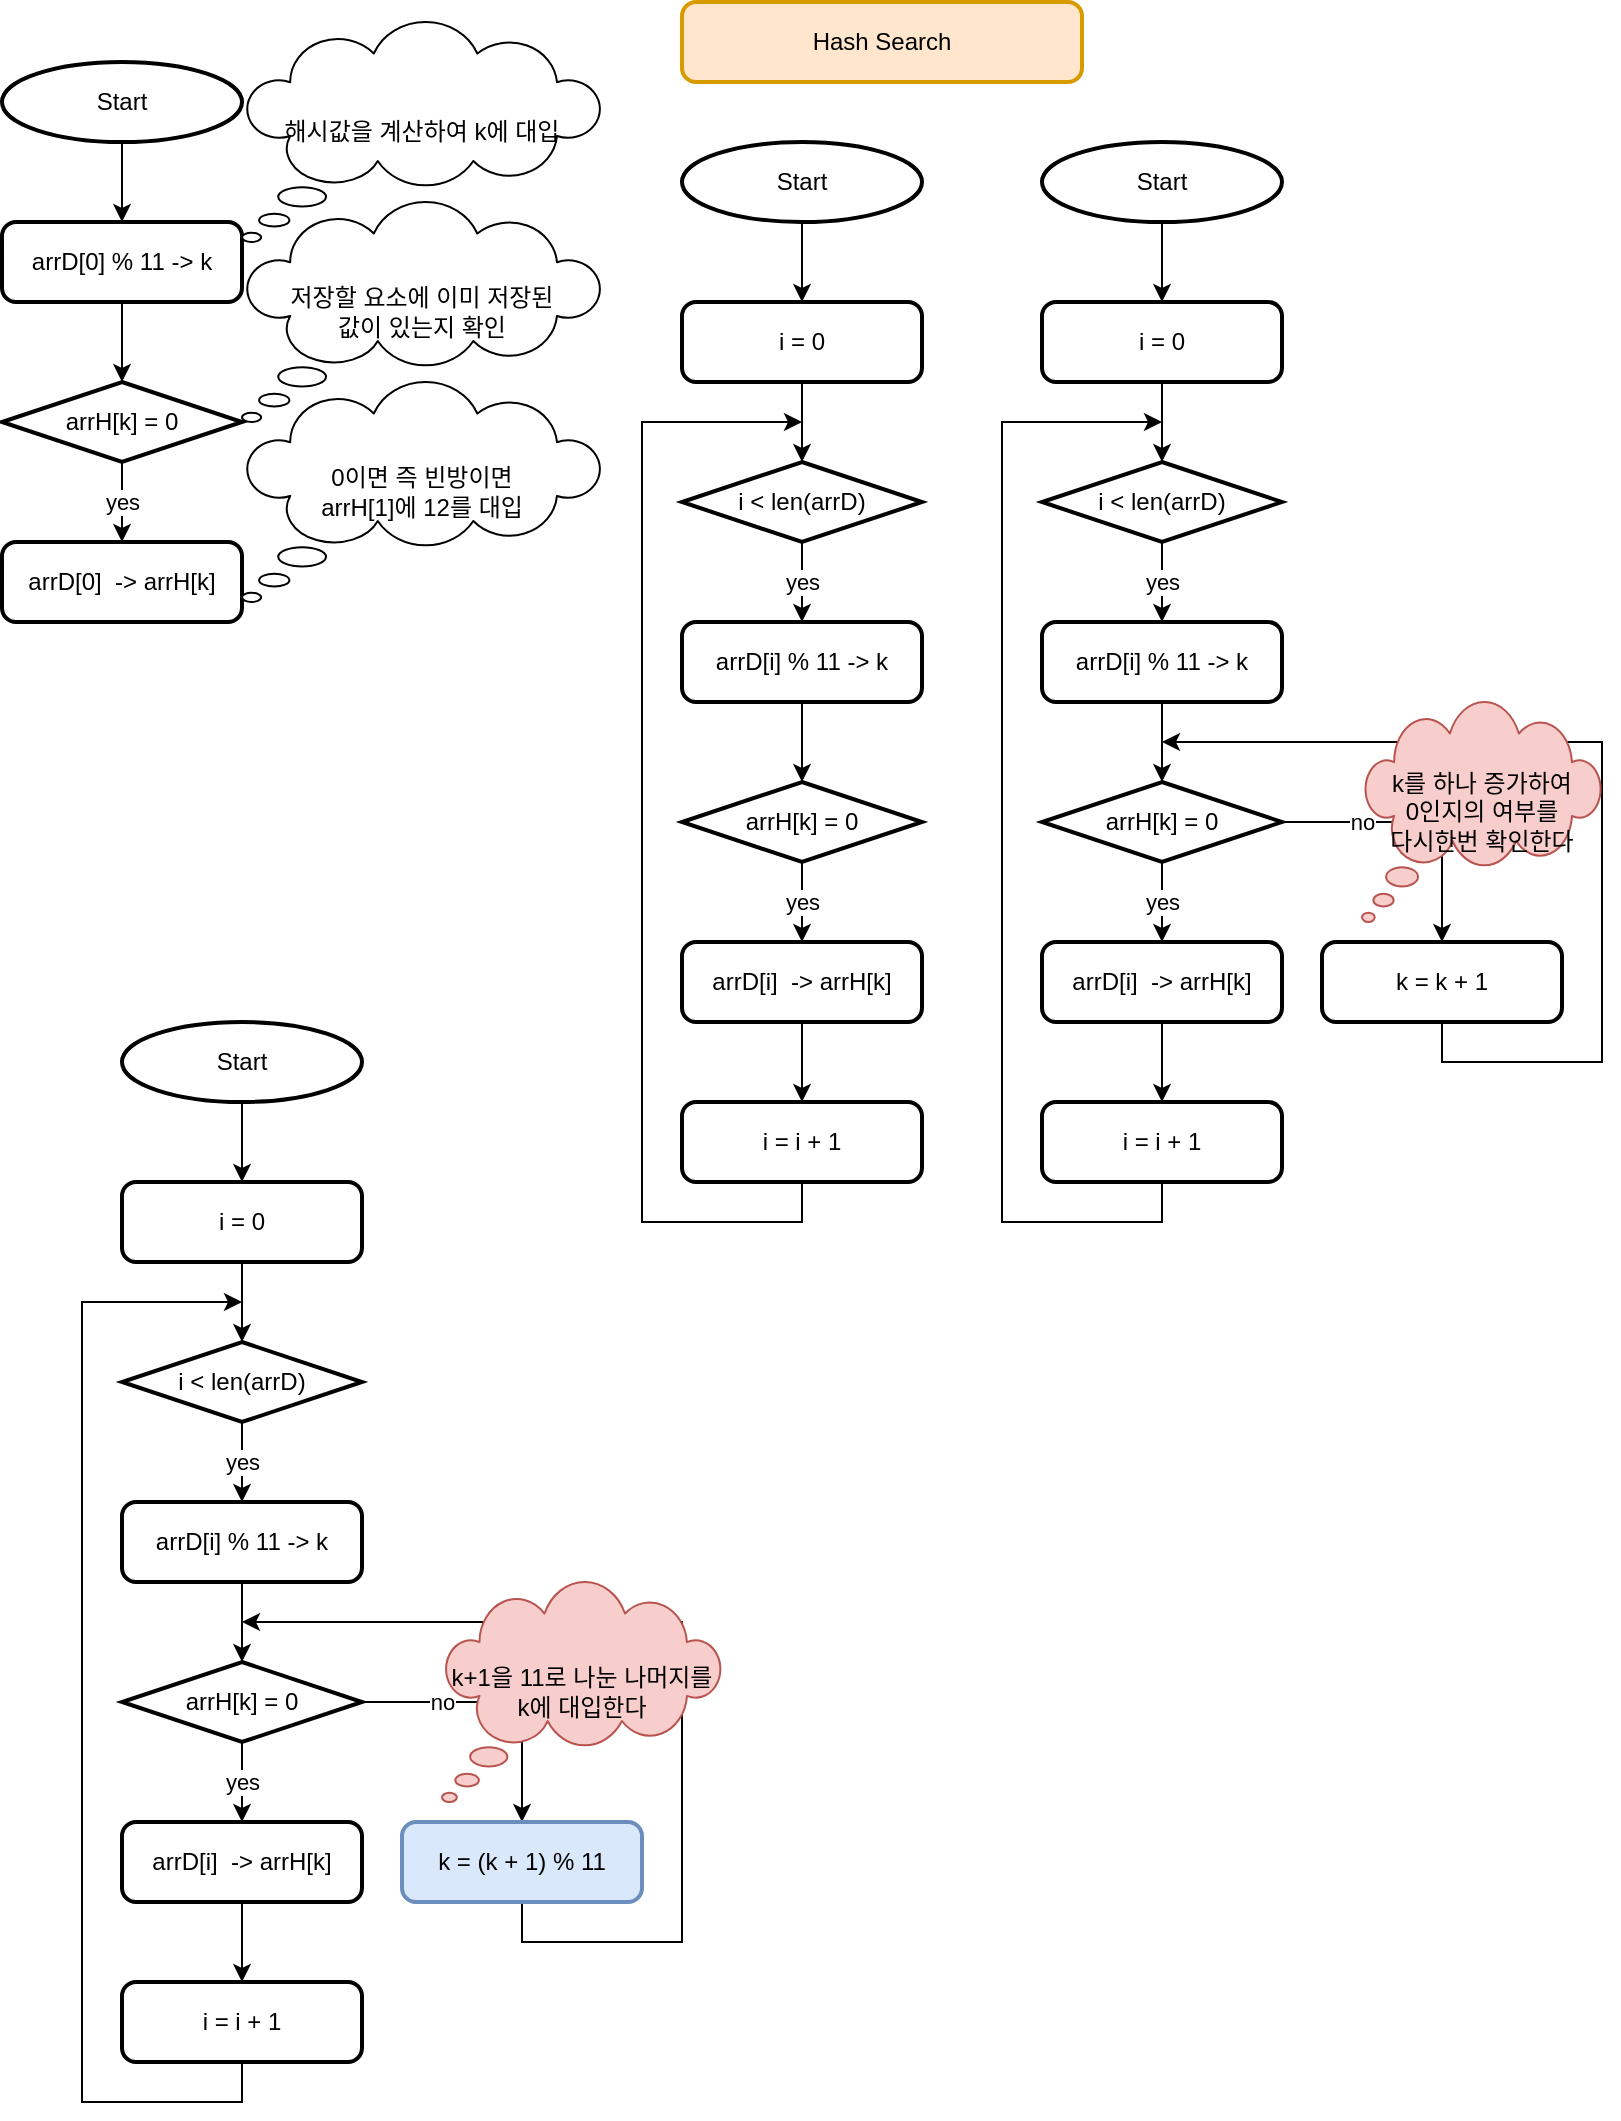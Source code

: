 <mxfile version="16.4.0" type="device"><diagram id="ki5lTVzahEHNXo4popDO" name="페이지-1"><mxGraphModel dx="1038" dy="649" grid="1" gridSize="10" guides="1" tooltips="1" connect="1" arrows="1" fold="1" page="1" pageScale="1" pageWidth="827" pageHeight="1169" math="0" shadow="0"><root><mxCell id="0"/><mxCell id="1" parent="0"/><mxCell id="dK7ZaiZlTbjbyXuq1q5K-1" value="Hash Search" style="rounded=1;whiteSpace=wrap;html=1;absoluteArcSize=1;arcSize=14;strokeWidth=2;fillColor=#ffe6cc;strokeColor=#d79b00;" vertex="1" parent="1"><mxGeometry x="360" y="10" width="200" height="40" as="geometry"/></mxCell><mxCell id="dK7ZaiZlTbjbyXuq1q5K-5" style="edgeStyle=orthogonalEdgeStyle;rounded=0;orthogonalLoop=1;jettySize=auto;html=1;entryX=0.5;entryY=0;entryDx=0;entryDy=0;" edge="1" parent="1" source="dK7ZaiZlTbjbyXuq1q5K-2" target="dK7ZaiZlTbjbyXuq1q5K-3"><mxGeometry relative="1" as="geometry"/></mxCell><mxCell id="dK7ZaiZlTbjbyXuq1q5K-2" value="Start" style="strokeWidth=2;html=1;shape=mxgraph.flowchart.start_2;whiteSpace=wrap;" vertex="1" parent="1"><mxGeometry x="20" y="40" width="120" height="40" as="geometry"/></mxCell><mxCell id="dK7ZaiZlTbjbyXuq1q5K-6" style="edgeStyle=orthogonalEdgeStyle;rounded=0;orthogonalLoop=1;jettySize=auto;html=1;entryX=0.5;entryY=0;entryDx=0;entryDy=0;entryPerimeter=0;" edge="1" parent="1" source="dK7ZaiZlTbjbyXuq1q5K-3" target="dK7ZaiZlTbjbyXuq1q5K-4"><mxGeometry relative="1" as="geometry"/></mxCell><mxCell id="dK7ZaiZlTbjbyXuq1q5K-3" value="arrD[0] % 11 -&amp;gt; k" style="rounded=1;whiteSpace=wrap;html=1;absoluteArcSize=1;arcSize=14;strokeWidth=2;" vertex="1" parent="1"><mxGeometry x="20" y="120" width="120" height="40" as="geometry"/></mxCell><mxCell id="dK7ZaiZlTbjbyXuq1q5K-8" value="yes" style="edgeStyle=orthogonalEdgeStyle;rounded=0;orthogonalLoop=1;jettySize=auto;html=1;entryX=0.5;entryY=0;entryDx=0;entryDy=0;" edge="1" parent="1" source="dK7ZaiZlTbjbyXuq1q5K-4" target="dK7ZaiZlTbjbyXuq1q5K-7"><mxGeometry relative="1" as="geometry"/></mxCell><mxCell id="dK7ZaiZlTbjbyXuq1q5K-4" value="arrH[k] = 0" style="strokeWidth=2;html=1;shape=mxgraph.flowchart.decision;whiteSpace=wrap;" vertex="1" parent="1"><mxGeometry x="20" y="200" width="120" height="40" as="geometry"/></mxCell><mxCell id="dK7ZaiZlTbjbyXuq1q5K-7" value="arrD[0]&amp;nbsp; -&amp;gt; arrH[k]" style="rounded=1;whiteSpace=wrap;html=1;absoluteArcSize=1;arcSize=14;strokeWidth=2;" vertex="1" parent="1"><mxGeometry x="20" y="280" width="120" height="40" as="geometry"/></mxCell><mxCell id="dK7ZaiZlTbjbyXuq1q5K-9" value="해시값을 계산하여 k에 대입&lt;br&gt;" style="whiteSpace=wrap;html=1;shape=mxgraph.basic.cloud_callout" vertex="1" parent="1"><mxGeometry x="140" y="20" width="180" height="110" as="geometry"/></mxCell><mxCell id="dK7ZaiZlTbjbyXuq1q5K-10" value="저장할 요소에 이미 저장된&lt;br&gt;값이 있는지 확인" style="whiteSpace=wrap;html=1;shape=mxgraph.basic.cloud_callout" vertex="1" parent="1"><mxGeometry x="140" y="110" width="180" height="110" as="geometry"/></mxCell><mxCell id="dK7ZaiZlTbjbyXuq1q5K-11" value="0이면 즉 빈방이면&lt;br&gt;arrH[1]에 12를 대입" style="whiteSpace=wrap;html=1;shape=mxgraph.basic.cloud_callout" vertex="1" parent="1"><mxGeometry x="140" y="200" width="180" height="110" as="geometry"/></mxCell><mxCell id="dK7ZaiZlTbjbyXuq1q5K-25" style="edgeStyle=orthogonalEdgeStyle;rounded=0;orthogonalLoop=1;jettySize=auto;html=1;entryX=0.5;entryY=0;entryDx=0;entryDy=0;" edge="1" parent="1" source="dK7ZaiZlTbjbyXuq1q5K-12" target="dK7ZaiZlTbjbyXuq1q5K-21"><mxGeometry relative="1" as="geometry"/></mxCell><mxCell id="dK7ZaiZlTbjbyXuq1q5K-12" value="Start" style="strokeWidth=2;html=1;shape=mxgraph.flowchart.start_2;whiteSpace=wrap;" vertex="1" parent="1"><mxGeometry x="360" y="80" width="120" height="40" as="geometry"/></mxCell><mxCell id="dK7ZaiZlTbjbyXuq1q5K-13" style="edgeStyle=orthogonalEdgeStyle;rounded=0;orthogonalLoop=1;jettySize=auto;html=1;entryX=0.5;entryY=0;entryDx=0;entryDy=0;entryPerimeter=0;" edge="1" parent="1" source="dK7ZaiZlTbjbyXuq1q5K-14" target="dK7ZaiZlTbjbyXuq1q5K-16"><mxGeometry relative="1" as="geometry"/></mxCell><mxCell id="dK7ZaiZlTbjbyXuq1q5K-14" value="arrD[i] % 11 -&amp;gt; k" style="rounded=1;whiteSpace=wrap;html=1;absoluteArcSize=1;arcSize=14;strokeWidth=2;" vertex="1" parent="1"><mxGeometry x="360" y="320" width="120" height="40" as="geometry"/></mxCell><mxCell id="dK7ZaiZlTbjbyXuq1q5K-15" value="yes" style="edgeStyle=orthogonalEdgeStyle;rounded=0;orthogonalLoop=1;jettySize=auto;html=1;entryX=0.5;entryY=0;entryDx=0;entryDy=0;" edge="1" parent="1" source="dK7ZaiZlTbjbyXuq1q5K-16" target="dK7ZaiZlTbjbyXuq1q5K-17"><mxGeometry relative="1" as="geometry"/></mxCell><mxCell id="dK7ZaiZlTbjbyXuq1q5K-16" value="arrH[k] = 0" style="strokeWidth=2;html=1;shape=mxgraph.flowchart.decision;whiteSpace=wrap;" vertex="1" parent="1"><mxGeometry x="360" y="400" width="120" height="40" as="geometry"/></mxCell><mxCell id="dK7ZaiZlTbjbyXuq1q5K-19" style="edgeStyle=orthogonalEdgeStyle;rounded=0;orthogonalLoop=1;jettySize=auto;html=1;entryX=0.5;entryY=0;entryDx=0;entryDy=0;" edge="1" parent="1" source="dK7ZaiZlTbjbyXuq1q5K-17" target="dK7ZaiZlTbjbyXuq1q5K-18"><mxGeometry relative="1" as="geometry"/></mxCell><mxCell id="dK7ZaiZlTbjbyXuq1q5K-17" value="arrD[i]&amp;nbsp; -&amp;gt; arrH[k]" style="rounded=1;whiteSpace=wrap;html=1;absoluteArcSize=1;arcSize=14;strokeWidth=2;" vertex="1" parent="1"><mxGeometry x="360" y="480" width="120" height="40" as="geometry"/></mxCell><mxCell id="dK7ZaiZlTbjbyXuq1q5K-24" style="edgeStyle=orthogonalEdgeStyle;rounded=0;orthogonalLoop=1;jettySize=auto;html=1;" edge="1" parent="1" source="dK7ZaiZlTbjbyXuq1q5K-18"><mxGeometry relative="1" as="geometry"><mxPoint x="420" y="220" as="targetPoint"/><Array as="points"><mxPoint x="420" y="620"/><mxPoint x="340" y="620"/><mxPoint x="340" y="220"/></Array></mxGeometry></mxCell><mxCell id="dK7ZaiZlTbjbyXuq1q5K-18" value="i = i + 1" style="rounded=1;whiteSpace=wrap;html=1;absoluteArcSize=1;arcSize=14;strokeWidth=2;" vertex="1" parent="1"><mxGeometry x="360" y="560" width="120" height="40" as="geometry"/></mxCell><mxCell id="dK7ZaiZlTbjbyXuq1q5K-23" value="yes" style="edgeStyle=orthogonalEdgeStyle;rounded=0;orthogonalLoop=1;jettySize=auto;html=1;entryX=0.5;entryY=0;entryDx=0;entryDy=0;" edge="1" parent="1" source="dK7ZaiZlTbjbyXuq1q5K-20" target="dK7ZaiZlTbjbyXuq1q5K-14"><mxGeometry relative="1" as="geometry"/></mxCell><mxCell id="dK7ZaiZlTbjbyXuq1q5K-20" value="i &amp;lt; len(arrD)" style="strokeWidth=2;html=1;shape=mxgraph.flowchart.decision;whiteSpace=wrap;" vertex="1" parent="1"><mxGeometry x="360" y="240" width="120" height="40" as="geometry"/></mxCell><mxCell id="dK7ZaiZlTbjbyXuq1q5K-22" style="edgeStyle=orthogonalEdgeStyle;rounded=0;orthogonalLoop=1;jettySize=auto;html=1;entryX=0.5;entryY=0;entryDx=0;entryDy=0;entryPerimeter=0;" edge="1" parent="1" source="dK7ZaiZlTbjbyXuq1q5K-21" target="dK7ZaiZlTbjbyXuq1q5K-20"><mxGeometry relative="1" as="geometry"/></mxCell><mxCell id="dK7ZaiZlTbjbyXuq1q5K-21" value="i = 0" style="rounded=1;whiteSpace=wrap;html=1;absoluteArcSize=1;arcSize=14;strokeWidth=2;" vertex="1" parent="1"><mxGeometry x="360" y="160" width="120" height="40" as="geometry"/></mxCell><mxCell id="dK7ZaiZlTbjbyXuq1q5K-26" style="edgeStyle=orthogonalEdgeStyle;rounded=0;orthogonalLoop=1;jettySize=auto;html=1;entryX=0.5;entryY=0;entryDx=0;entryDy=0;" edge="1" parent="1" source="dK7ZaiZlTbjbyXuq1q5K-27" target="dK7ZaiZlTbjbyXuq1q5K-39"><mxGeometry relative="1" as="geometry"/></mxCell><mxCell id="dK7ZaiZlTbjbyXuq1q5K-27" value="Start" style="strokeWidth=2;html=1;shape=mxgraph.flowchart.start_2;whiteSpace=wrap;" vertex="1" parent="1"><mxGeometry x="540" y="80" width="120" height="40" as="geometry"/></mxCell><mxCell id="dK7ZaiZlTbjbyXuq1q5K-28" style="edgeStyle=orthogonalEdgeStyle;rounded=0;orthogonalLoop=1;jettySize=auto;html=1;entryX=0.5;entryY=0;entryDx=0;entryDy=0;entryPerimeter=0;" edge="1" parent="1" source="dK7ZaiZlTbjbyXuq1q5K-29" target="dK7ZaiZlTbjbyXuq1q5K-31"><mxGeometry relative="1" as="geometry"/></mxCell><mxCell id="dK7ZaiZlTbjbyXuq1q5K-29" value="arrD[i] % 11 -&amp;gt; k" style="rounded=1;whiteSpace=wrap;html=1;absoluteArcSize=1;arcSize=14;strokeWidth=2;" vertex="1" parent="1"><mxGeometry x="540" y="320" width="120" height="40" as="geometry"/></mxCell><mxCell id="dK7ZaiZlTbjbyXuq1q5K-30" value="yes" style="edgeStyle=orthogonalEdgeStyle;rounded=0;orthogonalLoop=1;jettySize=auto;html=1;entryX=0.5;entryY=0;entryDx=0;entryDy=0;" edge="1" parent="1" source="dK7ZaiZlTbjbyXuq1q5K-31" target="dK7ZaiZlTbjbyXuq1q5K-33"><mxGeometry relative="1" as="geometry"/></mxCell><mxCell id="dK7ZaiZlTbjbyXuq1q5K-41" value="no" style="edgeStyle=orthogonalEdgeStyle;rounded=0;orthogonalLoop=1;jettySize=auto;html=1;exitX=1;exitY=0.5;exitDx=0;exitDy=0;exitPerimeter=0;entryX=0.5;entryY=0;entryDx=0;entryDy=0;" edge="1" parent="1" source="dK7ZaiZlTbjbyXuq1q5K-31" target="dK7ZaiZlTbjbyXuq1q5K-40"><mxGeometry x="-0.429" relative="1" as="geometry"><mxPoint as="offset"/></mxGeometry></mxCell><mxCell id="dK7ZaiZlTbjbyXuq1q5K-31" value="arrH[k] = 0" style="strokeWidth=2;html=1;shape=mxgraph.flowchart.decision;whiteSpace=wrap;" vertex="1" parent="1"><mxGeometry x="540" y="400" width="120" height="40" as="geometry"/></mxCell><mxCell id="dK7ZaiZlTbjbyXuq1q5K-32" style="edgeStyle=orthogonalEdgeStyle;rounded=0;orthogonalLoop=1;jettySize=auto;html=1;entryX=0.5;entryY=0;entryDx=0;entryDy=0;" edge="1" parent="1" source="dK7ZaiZlTbjbyXuq1q5K-33" target="dK7ZaiZlTbjbyXuq1q5K-35"><mxGeometry relative="1" as="geometry"/></mxCell><mxCell id="dK7ZaiZlTbjbyXuq1q5K-33" value="arrD[i]&amp;nbsp; -&amp;gt; arrH[k]" style="rounded=1;whiteSpace=wrap;html=1;absoluteArcSize=1;arcSize=14;strokeWidth=2;" vertex="1" parent="1"><mxGeometry x="540" y="480" width="120" height="40" as="geometry"/></mxCell><mxCell id="dK7ZaiZlTbjbyXuq1q5K-34" style="edgeStyle=orthogonalEdgeStyle;rounded=0;orthogonalLoop=1;jettySize=auto;html=1;" edge="1" parent="1" source="dK7ZaiZlTbjbyXuq1q5K-35"><mxGeometry relative="1" as="geometry"><mxPoint x="600" y="220" as="targetPoint"/><Array as="points"><mxPoint x="600" y="620"/><mxPoint x="520" y="620"/><mxPoint x="520" y="220"/></Array></mxGeometry></mxCell><mxCell id="dK7ZaiZlTbjbyXuq1q5K-35" value="i = i + 1" style="rounded=1;whiteSpace=wrap;html=1;absoluteArcSize=1;arcSize=14;strokeWidth=2;" vertex="1" parent="1"><mxGeometry x="540" y="560" width="120" height="40" as="geometry"/></mxCell><mxCell id="dK7ZaiZlTbjbyXuq1q5K-36" value="yes" style="edgeStyle=orthogonalEdgeStyle;rounded=0;orthogonalLoop=1;jettySize=auto;html=1;entryX=0.5;entryY=0;entryDx=0;entryDy=0;" edge="1" parent="1" source="dK7ZaiZlTbjbyXuq1q5K-37" target="dK7ZaiZlTbjbyXuq1q5K-29"><mxGeometry relative="1" as="geometry"/></mxCell><mxCell id="dK7ZaiZlTbjbyXuq1q5K-37" value="i &amp;lt; len(arrD)" style="strokeWidth=2;html=1;shape=mxgraph.flowchart.decision;whiteSpace=wrap;" vertex="1" parent="1"><mxGeometry x="540" y="240" width="120" height="40" as="geometry"/></mxCell><mxCell id="dK7ZaiZlTbjbyXuq1q5K-38" style="edgeStyle=orthogonalEdgeStyle;rounded=0;orthogonalLoop=1;jettySize=auto;html=1;entryX=0.5;entryY=0;entryDx=0;entryDy=0;entryPerimeter=0;" edge="1" parent="1" source="dK7ZaiZlTbjbyXuq1q5K-39" target="dK7ZaiZlTbjbyXuq1q5K-37"><mxGeometry relative="1" as="geometry"/></mxCell><mxCell id="dK7ZaiZlTbjbyXuq1q5K-39" value="i = 0" style="rounded=1;whiteSpace=wrap;html=1;absoluteArcSize=1;arcSize=14;strokeWidth=2;" vertex="1" parent="1"><mxGeometry x="540" y="160" width="120" height="40" as="geometry"/></mxCell><mxCell id="dK7ZaiZlTbjbyXuq1q5K-42" style="edgeStyle=orthogonalEdgeStyle;rounded=0;orthogonalLoop=1;jettySize=auto;html=1;" edge="1" parent="1" source="dK7ZaiZlTbjbyXuq1q5K-40"><mxGeometry relative="1" as="geometry"><mxPoint x="600" y="380" as="targetPoint"/><Array as="points"><mxPoint x="740" y="540"/><mxPoint x="820" y="540"/><mxPoint x="820" y="380"/></Array></mxGeometry></mxCell><mxCell id="dK7ZaiZlTbjbyXuq1q5K-40" value="k = k + 1" style="rounded=1;whiteSpace=wrap;html=1;absoluteArcSize=1;arcSize=14;strokeWidth=2;" vertex="1" parent="1"><mxGeometry x="680" y="480" width="120" height="40" as="geometry"/></mxCell><mxCell id="dK7ZaiZlTbjbyXuq1q5K-43" value="k를 하나 증가하여&lt;br&gt;0인지의 여부를&lt;br&gt;다시한번 확인한다" style="whiteSpace=wrap;html=1;shape=mxgraph.basic.cloud_callout;fillColor=#f8cecc;strokeColor=#b85450;" vertex="1" parent="1"><mxGeometry x="700" y="360" width="120" height="110" as="geometry"/></mxCell><mxCell id="dK7ZaiZlTbjbyXuq1q5K-44" style="edgeStyle=orthogonalEdgeStyle;rounded=0;orthogonalLoop=1;jettySize=auto;html=1;entryX=0.5;entryY=0;entryDx=0;entryDy=0;" edge="1" parent="1" source="dK7ZaiZlTbjbyXuq1q5K-45" target="dK7ZaiZlTbjbyXuq1q5K-58"><mxGeometry relative="1" as="geometry"/></mxCell><mxCell id="dK7ZaiZlTbjbyXuq1q5K-45" value="Start" style="strokeWidth=2;html=1;shape=mxgraph.flowchart.start_2;whiteSpace=wrap;" vertex="1" parent="1"><mxGeometry x="80" y="520" width="120" height="40" as="geometry"/></mxCell><mxCell id="dK7ZaiZlTbjbyXuq1q5K-46" style="edgeStyle=orthogonalEdgeStyle;rounded=0;orthogonalLoop=1;jettySize=auto;html=1;entryX=0.5;entryY=0;entryDx=0;entryDy=0;entryPerimeter=0;" edge="1" parent="1" source="dK7ZaiZlTbjbyXuq1q5K-47" target="dK7ZaiZlTbjbyXuq1q5K-50"><mxGeometry relative="1" as="geometry"/></mxCell><mxCell id="dK7ZaiZlTbjbyXuq1q5K-47" value="arrD[i] % 11 -&amp;gt; k" style="rounded=1;whiteSpace=wrap;html=1;absoluteArcSize=1;arcSize=14;strokeWidth=2;" vertex="1" parent="1"><mxGeometry x="80" y="760" width="120" height="40" as="geometry"/></mxCell><mxCell id="dK7ZaiZlTbjbyXuq1q5K-48" value="yes" style="edgeStyle=orthogonalEdgeStyle;rounded=0;orthogonalLoop=1;jettySize=auto;html=1;entryX=0.5;entryY=0;entryDx=0;entryDy=0;" edge="1" parent="1" source="dK7ZaiZlTbjbyXuq1q5K-50" target="dK7ZaiZlTbjbyXuq1q5K-52"><mxGeometry relative="1" as="geometry"/></mxCell><mxCell id="dK7ZaiZlTbjbyXuq1q5K-49" value="no" style="edgeStyle=orthogonalEdgeStyle;rounded=0;orthogonalLoop=1;jettySize=auto;html=1;exitX=1;exitY=0.5;exitDx=0;exitDy=0;exitPerimeter=0;entryX=0.5;entryY=0;entryDx=0;entryDy=0;" edge="1" parent="1" source="dK7ZaiZlTbjbyXuq1q5K-50" target="dK7ZaiZlTbjbyXuq1q5K-60"><mxGeometry x="-0.429" relative="1" as="geometry"><mxPoint as="offset"/></mxGeometry></mxCell><mxCell id="dK7ZaiZlTbjbyXuq1q5K-50" value="arrH[k] = 0" style="strokeWidth=2;html=1;shape=mxgraph.flowchart.decision;whiteSpace=wrap;" vertex="1" parent="1"><mxGeometry x="80" y="840" width="120" height="40" as="geometry"/></mxCell><mxCell id="dK7ZaiZlTbjbyXuq1q5K-51" style="edgeStyle=orthogonalEdgeStyle;rounded=0;orthogonalLoop=1;jettySize=auto;html=1;entryX=0.5;entryY=0;entryDx=0;entryDy=0;" edge="1" parent="1" source="dK7ZaiZlTbjbyXuq1q5K-52" target="dK7ZaiZlTbjbyXuq1q5K-54"><mxGeometry relative="1" as="geometry"/></mxCell><mxCell id="dK7ZaiZlTbjbyXuq1q5K-52" value="arrD[i]&amp;nbsp; -&amp;gt; arrH[k]" style="rounded=1;whiteSpace=wrap;html=1;absoluteArcSize=1;arcSize=14;strokeWidth=2;" vertex="1" parent="1"><mxGeometry x="80" y="920" width="120" height="40" as="geometry"/></mxCell><mxCell id="dK7ZaiZlTbjbyXuq1q5K-53" style="edgeStyle=orthogonalEdgeStyle;rounded=0;orthogonalLoop=1;jettySize=auto;html=1;" edge="1" parent="1" source="dK7ZaiZlTbjbyXuq1q5K-54"><mxGeometry relative="1" as="geometry"><mxPoint x="140" y="660" as="targetPoint"/><Array as="points"><mxPoint x="140" y="1060"/><mxPoint x="60" y="1060"/><mxPoint x="60" y="660"/></Array></mxGeometry></mxCell><mxCell id="dK7ZaiZlTbjbyXuq1q5K-54" value="i = i + 1" style="rounded=1;whiteSpace=wrap;html=1;absoluteArcSize=1;arcSize=14;strokeWidth=2;" vertex="1" parent="1"><mxGeometry x="80" y="1000" width="120" height="40" as="geometry"/></mxCell><mxCell id="dK7ZaiZlTbjbyXuq1q5K-55" value="yes" style="edgeStyle=orthogonalEdgeStyle;rounded=0;orthogonalLoop=1;jettySize=auto;html=1;entryX=0.5;entryY=0;entryDx=0;entryDy=0;" edge="1" parent="1" source="dK7ZaiZlTbjbyXuq1q5K-56" target="dK7ZaiZlTbjbyXuq1q5K-47"><mxGeometry relative="1" as="geometry"/></mxCell><mxCell id="dK7ZaiZlTbjbyXuq1q5K-56" value="i &amp;lt; len(arrD)" style="strokeWidth=2;html=1;shape=mxgraph.flowchart.decision;whiteSpace=wrap;" vertex="1" parent="1"><mxGeometry x="80" y="680" width="120" height="40" as="geometry"/></mxCell><mxCell id="dK7ZaiZlTbjbyXuq1q5K-57" style="edgeStyle=orthogonalEdgeStyle;rounded=0;orthogonalLoop=1;jettySize=auto;html=1;entryX=0.5;entryY=0;entryDx=0;entryDy=0;entryPerimeter=0;" edge="1" parent="1" source="dK7ZaiZlTbjbyXuq1q5K-58" target="dK7ZaiZlTbjbyXuq1q5K-56"><mxGeometry relative="1" as="geometry"/></mxCell><mxCell id="dK7ZaiZlTbjbyXuq1q5K-58" value="i = 0" style="rounded=1;whiteSpace=wrap;html=1;absoluteArcSize=1;arcSize=14;strokeWidth=2;" vertex="1" parent="1"><mxGeometry x="80" y="600" width="120" height="40" as="geometry"/></mxCell><mxCell id="dK7ZaiZlTbjbyXuq1q5K-59" style="edgeStyle=orthogonalEdgeStyle;rounded=0;orthogonalLoop=1;jettySize=auto;html=1;" edge="1" parent="1" source="dK7ZaiZlTbjbyXuq1q5K-60"><mxGeometry relative="1" as="geometry"><mxPoint x="140" y="820" as="targetPoint"/><Array as="points"><mxPoint x="280" y="980"/><mxPoint x="360" y="980"/><mxPoint x="360" y="820"/></Array></mxGeometry></mxCell><mxCell id="dK7ZaiZlTbjbyXuq1q5K-60" value="k = (k + 1) % 11" style="rounded=1;whiteSpace=wrap;html=1;absoluteArcSize=1;arcSize=14;strokeWidth=2;fillColor=#dae8fc;strokeColor=#6c8ebf;" vertex="1" parent="1"><mxGeometry x="220" y="920" width="120" height="40" as="geometry"/></mxCell><mxCell id="dK7ZaiZlTbjbyXuq1q5K-61" value="k+1을 11로 나눈 나머지를 k에 대입한다" style="whiteSpace=wrap;html=1;shape=mxgraph.basic.cloud_callout;fillColor=#f8cecc;strokeColor=#b85450;" vertex="1" parent="1"><mxGeometry x="240" y="800" width="140" height="110" as="geometry"/></mxCell></root></mxGraphModel></diagram></mxfile>